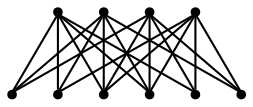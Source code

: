 graph {
  node [shape=point,comment="{\"directed\":false,\"doi\":\"10.1007/978-3-030-35802-0_2\",\"figure\":\"3 (1)\"}"]

  v0 [pos="748.0941429128677,1261.2814859643117"]
  v1 [pos="548.0622768848773,1394.6344289678896"]
  v2 [pos="548.0622768848774,1194.605014462523"]
  v3 [pos="548.0622768848774,1461.3109004696785"]
  v4 [pos="548.0622768848774,1127.9285429607344"]
  v5 [pos="548.0622768848773,1327.9579574661007"]
  v6 [pos="748.0941429128677,1327.9579574661007"]
  v7 [pos="548.0622768848773,1261.2814859643117"]
  v8 [pos="748.0941429128677,1394.6344289678896"]
  v9 [pos="748.0941429128677,1461.3109004696785"]

  v0 -- v1 [id="-1",pos="748.0941429128677,1261.2814859643117 548.0622768848773,1394.6344289678896 548.0622768848773,1394.6344289678896 548.0622768848773,1394.6344289678896"]
  v9 -- v4 [id="-2",pos="748.0941429128677,1461.3109004696785 548.0622768848774,1127.9285429607344 548.0622768848774,1127.9285429607344 548.0622768848774,1127.9285429607344"]
  v9 -- v5 [id="-3",pos="748.0941429128677,1461.3109004696785 548.0622768848773,1327.9579574661007 548.0622768848773,1327.9579574661007 548.0622768848773,1327.9579574661007"]
  v9 -- v7 [id="-4",pos="748.0941429128677,1461.3109004696785 548.0622768848773,1261.2814859643117 548.0622768848773,1261.2814859643117 548.0622768848773,1261.2814859643117"]
  v9 -- v1 [id="-5",pos="748.0941429128677,1461.3109004696785 548.0622768848773,1394.6344289678896 548.0622768848773,1394.6344289678896 548.0622768848773,1394.6344289678896"]
  v9 -- v2 [id="-6",pos="748.0941429128677,1461.3109004696785 548.0622768848774,1194.605014462523 548.0622768848774,1194.605014462523 548.0622768848774,1194.605014462523"]
  v8 -- v5 [id="-7",pos="748.0941429128677,1394.6344289678896 548.0622768848773,1327.9579574661007 548.0622768848773,1327.9579574661007 548.0622768848773,1327.9579574661007"]
  v8 -- v2 [id="-8",pos="748.0941429128677,1394.6344289678896 548.0622768848774,1194.605014462523 548.0622768848774,1194.605014462523 548.0622768848774,1194.605014462523"]
  v8 -- v4 [id="-9",pos="748.0941429128677,1394.6344289678896 548.0622768848774,1127.9285429607344 548.0622768848774,1127.9285429607344 548.0622768848774,1127.9285429607344"]
  v8 -- v7 [id="-10",pos="748.0941429128677,1394.6344289678896 548.0622768848773,1261.2814859643117 548.0622768848773,1261.2814859643117 548.0622768848773,1261.2814859643117"]
  v8 -- v3 [id="-11",pos="748.0941429128677,1394.6344289678896 548.0622768848774,1461.3109004696785 548.0622768848774,1461.3109004696785 548.0622768848774,1461.3109004696785"]
  v6 -- v4 [id="-12",pos="748.0941429128677,1327.9579574661007 548.0622768848774,1127.9285429607344 548.0622768848774,1127.9285429607344 548.0622768848774,1127.9285429607344"]
  v6 -- v3 [id="-13",pos="748.0941429128677,1327.9579574661007 548.0622768848774,1461.3109004696785 548.0622768848774,1461.3109004696785 548.0622768848774,1461.3109004696785"]
  v6 -- v7 [id="-14",pos="748.0941429128677,1327.9579574661007 548.0622768848773,1261.2814859643117 548.0622768848773,1261.2814859643117 548.0622768848773,1261.2814859643117"]
  v6 -- v2 [id="-15",pos="748.0941429128677,1327.9579574661007 548.0622768848774,1194.605014462523 548.0622768848774,1194.605014462523 548.0622768848774,1194.605014462523"]
  v6 -- v1 [id="-16",pos="748.0941429128677,1327.9579574661007 548.0622768848773,1394.6344289678896 548.0622768848773,1394.6344289678896 548.0622768848773,1394.6344289678896"]
  v0 -- v5 [id="-17",pos="748.0941429128677,1261.2814859643117 548.0622768848773,1327.9579574661007 548.0622768848773,1327.9579574661007 548.0622768848773,1327.9579574661007"]
  v0 -- v4 [id="-18",pos="748.0941429128677,1261.2814859643117 548.0622768848774,1127.9285429607344 548.0622768848774,1127.9285429607344 548.0622768848774,1127.9285429607344"]
  v0 -- v3 [id="-19",pos="748.0941429128677,1261.2814859643117 548.0622768848774,1461.3109004696785 548.0622768848774,1461.3109004696785 548.0622768848774,1461.3109004696785"]
  v0 -- v2 [id="-20",pos="748.0941429128677,1261.2814859643117 548.0622768848774,1194.605014462523 548.0622768848774,1194.605014462523 548.0622768848774,1194.605014462523"]
}